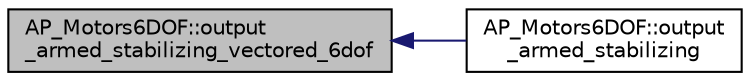 digraph "AP_Motors6DOF::output_armed_stabilizing_vectored_6dof"
{
 // INTERACTIVE_SVG=YES
  edge [fontname="Helvetica",fontsize="10",labelfontname="Helvetica",labelfontsize="10"];
  node [fontname="Helvetica",fontsize="10",shape=record];
  rankdir="LR";
  Node1 [label="AP_Motors6DOF::output\l_armed_stabilizing_vectored_6dof",height=0.2,width=0.4,color="black", fillcolor="grey75", style="filled", fontcolor="black"];
  Node1 -> Node2 [dir="back",color="midnightblue",fontsize="10",style="solid",fontname="Helvetica"];
  Node2 [label="AP_Motors6DOF::output\l_armed_stabilizing",height=0.2,width=0.4,color="black", fillcolor="white", style="filled",URL="$classAP__Motors6DOF.html#a37d060ba82fe0298b7c68701df5e276d"];
}
